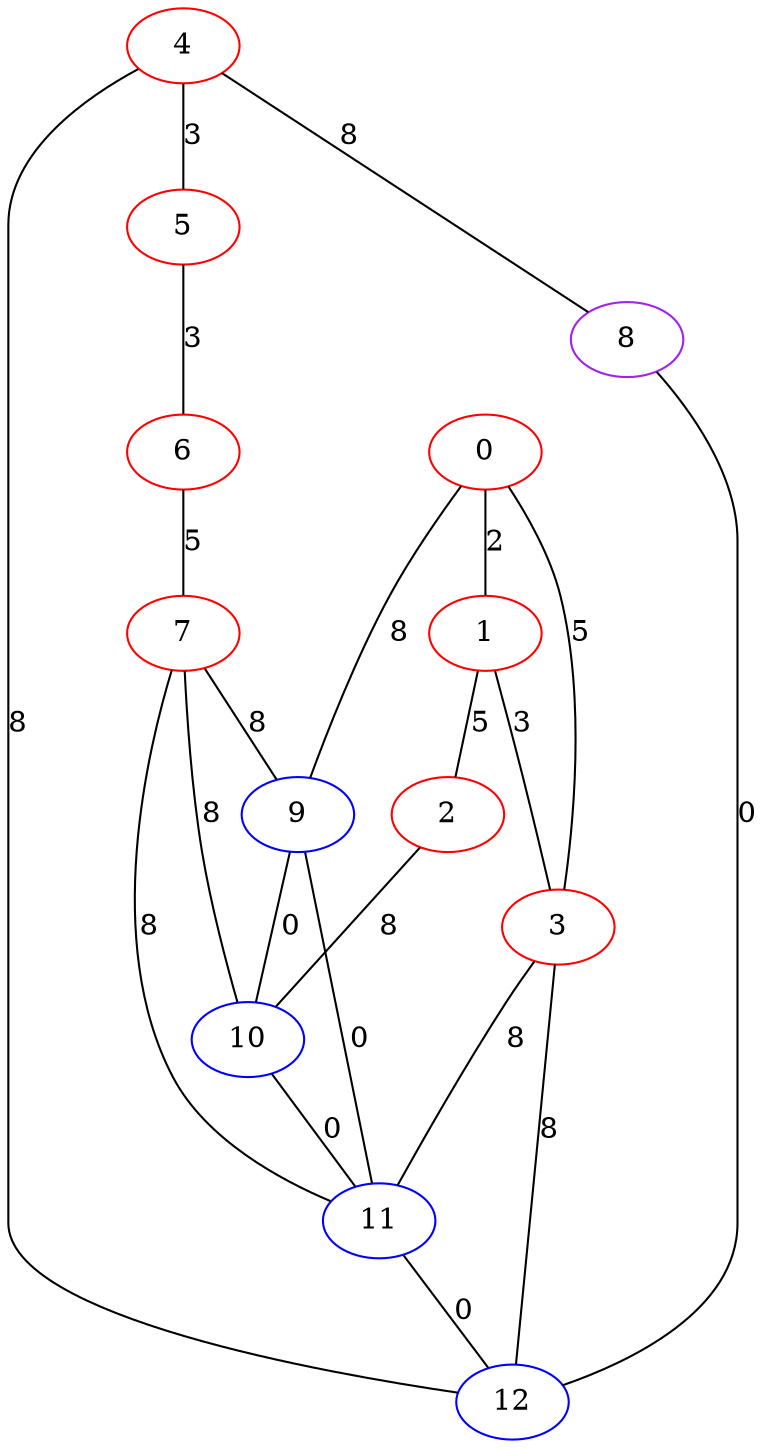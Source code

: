 graph "" {
0 [color=red, weight=1];
1 [color=red, weight=1];
2 [color=red, weight=1];
3 [color=red, weight=1];
4 [color=red, weight=1];
5 [color=red, weight=1];
6 [color=red, weight=1];
7 [color=red, weight=1];
8 [color=purple, weight=4];
9 [color=blue, weight=3];
10 [color=blue, weight=3];
11 [color=blue, weight=3];
12 [color=blue, weight=3];
0 -- 1  [key=0, label=2];
0 -- 3  [key=0, label=5];
0 -- 9  [key=0, label=8];
1 -- 2  [key=0, label=5];
1 -- 3  [key=0, label=3];
2 -- 10  [key=0, label=8];
3 -- 11  [key=0, label=8];
3 -- 12  [key=0, label=8];
4 -- 8  [key=0, label=8];
4 -- 12  [key=0, label=8];
4 -- 5  [key=0, label=3];
5 -- 6  [key=0, label=3];
6 -- 7  [key=0, label=5];
7 -- 9  [key=0, label=8];
7 -- 10  [key=0, label=8];
7 -- 11  [key=0, label=8];
8 -- 12  [key=0, label=0];
9 -- 10  [key=0, label=0];
9 -- 11  [key=0, label=0];
10 -- 11  [key=0, label=0];
11 -- 12  [key=0, label=0];
}

